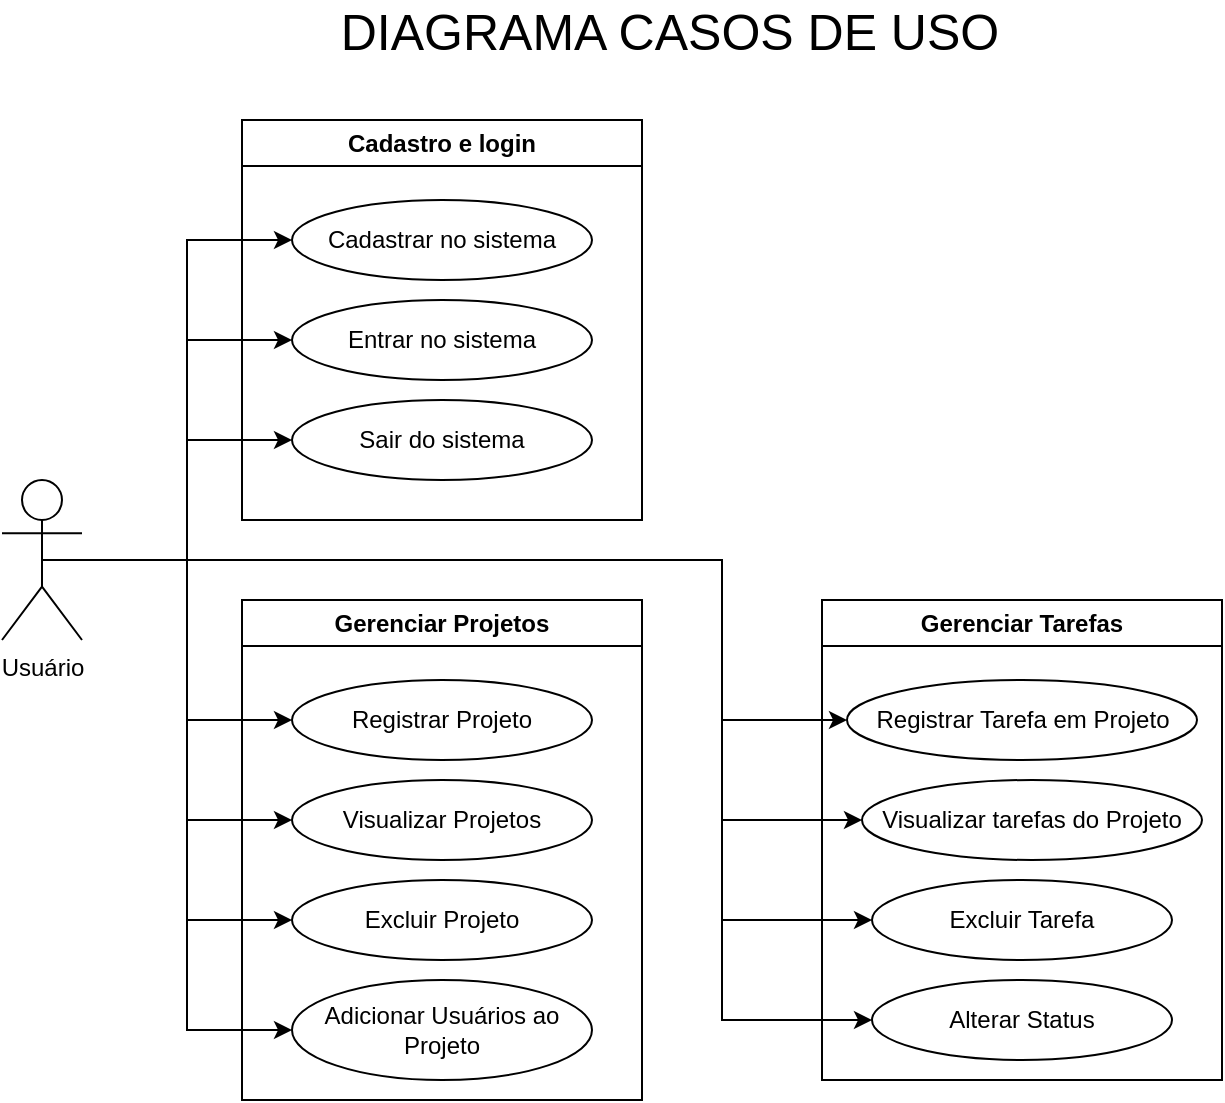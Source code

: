 <mxfile version="24.8.2">
  <diagram name="Página-1" id="1DtFIOmaREH_Nfe0pIDU">
    <mxGraphModel dx="880" dy="460" grid="1" gridSize="10" guides="1" tooltips="1" connect="1" arrows="1" fold="1" page="1" pageScale="1" pageWidth="827" pageHeight="1169" math="0" shadow="0">
      <root>
        <mxCell id="0" />
        <mxCell id="1" parent="0" />
        <mxCell id="pBs0rE_wFGlc-nFLfr7V-2" value="&lt;font style=&quot;font-size: 25px;&quot;&gt;DIAGRAMA CASOS DE USO&lt;/font&gt;" style="text;html=1;align=center;verticalAlign=middle;whiteSpace=wrap;rounded=0;" parent="1" vertex="1">
          <mxGeometry x="229" y="40" width="370" height="30" as="geometry" />
        </mxCell>
        <mxCell id="pBs0rE_wFGlc-nFLfr7V-20" style="edgeStyle=orthogonalEdgeStyle;rounded=0;orthogonalLoop=1;jettySize=auto;html=1;exitX=0.5;exitY=0.5;exitDx=0;exitDy=0;exitPerimeter=0;entryX=0;entryY=0.5;entryDx=0;entryDy=0;" parent="1" source="pBs0rE_wFGlc-nFLfr7V-3" target="pBs0rE_wFGlc-nFLfr7V-5" edge="1">
          <mxGeometry relative="1" as="geometry" />
        </mxCell>
        <mxCell id="pBs0rE_wFGlc-nFLfr7V-21" style="edgeStyle=orthogonalEdgeStyle;rounded=0;orthogonalLoop=1;jettySize=auto;html=1;exitX=0.5;exitY=0.5;exitDx=0;exitDy=0;exitPerimeter=0;entryX=0;entryY=0.5;entryDx=0;entryDy=0;" parent="1" source="pBs0rE_wFGlc-nFLfr7V-3" target="pBs0rE_wFGlc-nFLfr7V-6" edge="1">
          <mxGeometry relative="1" as="geometry" />
        </mxCell>
        <mxCell id="pBs0rE_wFGlc-nFLfr7V-22" style="edgeStyle=orthogonalEdgeStyle;rounded=0;orthogonalLoop=1;jettySize=auto;html=1;exitX=0.5;exitY=0.5;exitDx=0;exitDy=0;exitPerimeter=0;" parent="1" source="pBs0rE_wFGlc-nFLfr7V-3" target="pBs0rE_wFGlc-nFLfr7V-7" edge="1">
          <mxGeometry relative="1" as="geometry" />
        </mxCell>
        <mxCell id="pBs0rE_wFGlc-nFLfr7V-23" style="edgeStyle=orthogonalEdgeStyle;rounded=0;orthogonalLoop=1;jettySize=auto;html=1;exitX=0.5;exitY=0.5;exitDx=0;exitDy=0;exitPerimeter=0;entryX=0;entryY=0.5;entryDx=0;entryDy=0;" parent="1" source="pBs0rE_wFGlc-nFLfr7V-3" target="pBs0rE_wFGlc-nFLfr7V-13" edge="1">
          <mxGeometry relative="1" as="geometry" />
        </mxCell>
        <mxCell id="pBs0rE_wFGlc-nFLfr7V-24" style="edgeStyle=orthogonalEdgeStyle;rounded=0;orthogonalLoop=1;jettySize=auto;html=1;exitX=0.5;exitY=0.5;exitDx=0;exitDy=0;exitPerimeter=0;entryX=0;entryY=0.5;entryDx=0;entryDy=0;" parent="1" source="pBs0rE_wFGlc-nFLfr7V-3" target="pBs0rE_wFGlc-nFLfr7V-14" edge="1">
          <mxGeometry relative="1" as="geometry" />
        </mxCell>
        <mxCell id="pBs0rE_wFGlc-nFLfr7V-25" style="edgeStyle=orthogonalEdgeStyle;rounded=0;orthogonalLoop=1;jettySize=auto;html=1;exitX=0.5;exitY=0.5;exitDx=0;exitDy=0;exitPerimeter=0;entryX=0;entryY=0.5;entryDx=0;entryDy=0;" parent="1" source="pBs0rE_wFGlc-nFLfr7V-3" target="pBs0rE_wFGlc-nFLfr7V-15" edge="1">
          <mxGeometry relative="1" as="geometry" />
        </mxCell>
        <mxCell id="pBs0rE_wFGlc-nFLfr7V-26" style="edgeStyle=orthogonalEdgeStyle;rounded=0;orthogonalLoop=1;jettySize=auto;html=1;exitX=0.5;exitY=0.5;exitDx=0;exitDy=0;exitPerimeter=0;entryX=0;entryY=0.5;entryDx=0;entryDy=0;" parent="1" source="pBs0rE_wFGlc-nFLfr7V-3" target="pBs0rE_wFGlc-nFLfr7V-17" edge="1">
          <mxGeometry relative="1" as="geometry">
            <Array as="points">
              <mxPoint x="440" y="320" />
              <mxPoint x="440" y="400" />
            </Array>
          </mxGeometry>
        </mxCell>
        <mxCell id="pBs0rE_wFGlc-nFLfr7V-27" style="edgeStyle=orthogonalEdgeStyle;rounded=0;orthogonalLoop=1;jettySize=auto;html=1;exitX=0.5;exitY=0.5;exitDx=0;exitDy=0;exitPerimeter=0;entryX=0;entryY=0.5;entryDx=0;entryDy=0;" parent="1" source="pBs0rE_wFGlc-nFLfr7V-3" target="pBs0rE_wFGlc-nFLfr7V-18" edge="1">
          <mxGeometry relative="1" as="geometry">
            <Array as="points">
              <mxPoint x="440" y="320" />
              <mxPoint x="440" y="450" />
            </Array>
          </mxGeometry>
        </mxCell>
        <mxCell id="pBs0rE_wFGlc-nFLfr7V-28" style="edgeStyle=orthogonalEdgeStyle;rounded=0;orthogonalLoop=1;jettySize=auto;html=1;exitX=0.5;exitY=0.5;exitDx=0;exitDy=0;exitPerimeter=0;entryX=0;entryY=0.5;entryDx=0;entryDy=0;" parent="1" source="pBs0rE_wFGlc-nFLfr7V-3" target="pBs0rE_wFGlc-nFLfr7V-19" edge="1">
          <mxGeometry relative="1" as="geometry">
            <Array as="points">
              <mxPoint x="440" y="320" />
              <mxPoint x="440" y="500" />
            </Array>
          </mxGeometry>
        </mxCell>
        <mxCell id="pBs0rE_wFGlc-nFLfr7V-30" style="edgeStyle=orthogonalEdgeStyle;rounded=0;orthogonalLoop=1;jettySize=auto;html=1;exitX=0.5;exitY=0.5;exitDx=0;exitDy=0;exitPerimeter=0;entryX=0;entryY=0.5;entryDx=0;entryDy=0;" parent="1" source="pBs0rE_wFGlc-nFLfr7V-3" target="pBs0rE_wFGlc-nFLfr7V-29" edge="1">
          <mxGeometry relative="1" as="geometry" />
        </mxCell>
        <mxCell id="PpYnh7nqeetkDU3eM1rG-2" style="edgeStyle=orthogonalEdgeStyle;rounded=0;orthogonalLoop=1;jettySize=auto;html=1;exitX=0.5;exitY=0.5;exitDx=0;exitDy=0;exitPerimeter=0;entryX=0;entryY=0.5;entryDx=0;entryDy=0;" edge="1" parent="1" source="pBs0rE_wFGlc-nFLfr7V-3" target="PpYnh7nqeetkDU3eM1rG-1">
          <mxGeometry relative="1" as="geometry">
            <Array as="points">
              <mxPoint x="440" y="320" />
              <mxPoint x="440" y="550" />
            </Array>
          </mxGeometry>
        </mxCell>
        <mxCell id="pBs0rE_wFGlc-nFLfr7V-3" value="Usuário" style="shape=umlActor;verticalLabelPosition=bottom;verticalAlign=top;html=1;outlineConnect=0;" parent="1" vertex="1">
          <mxGeometry x="80" y="280" width="40" height="80" as="geometry" />
        </mxCell>
        <mxCell id="pBs0rE_wFGlc-nFLfr7V-4" value="Cadastro e login" style="swimlane;whiteSpace=wrap;html=1;" parent="1" vertex="1">
          <mxGeometry x="200" y="100" width="200" height="200" as="geometry" />
        </mxCell>
        <mxCell id="pBs0rE_wFGlc-nFLfr7V-5" value="Cadastrar no sistema" style="ellipse;whiteSpace=wrap;html=1;" parent="pBs0rE_wFGlc-nFLfr7V-4" vertex="1">
          <mxGeometry x="25" y="40" width="150" height="40" as="geometry" />
        </mxCell>
        <mxCell id="pBs0rE_wFGlc-nFLfr7V-6" value="Entrar no sistema" style="ellipse;whiteSpace=wrap;html=1;" parent="pBs0rE_wFGlc-nFLfr7V-4" vertex="1">
          <mxGeometry x="25" y="90" width="150" height="40" as="geometry" />
        </mxCell>
        <mxCell id="pBs0rE_wFGlc-nFLfr7V-7" value="Sair do sistema" style="ellipse;whiteSpace=wrap;html=1;" parent="pBs0rE_wFGlc-nFLfr7V-4" vertex="1">
          <mxGeometry x="25" y="140" width="150" height="40" as="geometry" />
        </mxCell>
        <mxCell id="pBs0rE_wFGlc-nFLfr7V-12" value="Gerenciar Projetos" style="swimlane;whiteSpace=wrap;html=1;" parent="1" vertex="1">
          <mxGeometry x="200" y="340" width="200" height="250" as="geometry" />
        </mxCell>
        <mxCell id="pBs0rE_wFGlc-nFLfr7V-13" value="Registrar Projeto" style="ellipse;whiteSpace=wrap;html=1;" parent="pBs0rE_wFGlc-nFLfr7V-12" vertex="1">
          <mxGeometry x="25" y="40" width="150" height="40" as="geometry" />
        </mxCell>
        <mxCell id="pBs0rE_wFGlc-nFLfr7V-14" value="Visualizar Projetos" style="ellipse;whiteSpace=wrap;html=1;" parent="pBs0rE_wFGlc-nFLfr7V-12" vertex="1">
          <mxGeometry x="25" y="90" width="150" height="40" as="geometry" />
        </mxCell>
        <mxCell id="pBs0rE_wFGlc-nFLfr7V-15" value="Excluir Projeto" style="ellipse;whiteSpace=wrap;html=1;" parent="pBs0rE_wFGlc-nFLfr7V-12" vertex="1">
          <mxGeometry x="25" y="140" width="150" height="40" as="geometry" />
        </mxCell>
        <mxCell id="pBs0rE_wFGlc-nFLfr7V-29" value="Adicionar Usuários ao Projeto" style="ellipse;whiteSpace=wrap;html=1;" parent="pBs0rE_wFGlc-nFLfr7V-12" vertex="1">
          <mxGeometry x="25" y="190" width="150" height="50" as="geometry" />
        </mxCell>
        <mxCell id="pBs0rE_wFGlc-nFLfr7V-16" value="Gerenciar Tarefas" style="swimlane;whiteSpace=wrap;html=1;" parent="1" vertex="1">
          <mxGeometry x="490" y="340" width="200" height="240" as="geometry" />
        </mxCell>
        <mxCell id="pBs0rE_wFGlc-nFLfr7V-17" value="Registrar Tarefa em Projeto" style="ellipse;whiteSpace=wrap;html=1;" parent="pBs0rE_wFGlc-nFLfr7V-16" vertex="1">
          <mxGeometry x="12.5" y="40" width="175" height="40" as="geometry" />
        </mxCell>
        <mxCell id="pBs0rE_wFGlc-nFLfr7V-18" value="Visualizar tarefas do Projeto" style="ellipse;whiteSpace=wrap;html=1;" parent="pBs0rE_wFGlc-nFLfr7V-16" vertex="1">
          <mxGeometry x="20" y="90" width="170" height="40" as="geometry" />
        </mxCell>
        <mxCell id="pBs0rE_wFGlc-nFLfr7V-19" value="Excluir Tarefa" style="ellipse;whiteSpace=wrap;html=1;" parent="pBs0rE_wFGlc-nFLfr7V-16" vertex="1">
          <mxGeometry x="25" y="140" width="150" height="40" as="geometry" />
        </mxCell>
        <mxCell id="PpYnh7nqeetkDU3eM1rG-1" value="Alterar Status" style="ellipse;whiteSpace=wrap;html=1;" vertex="1" parent="pBs0rE_wFGlc-nFLfr7V-16">
          <mxGeometry x="25" y="190" width="150" height="40" as="geometry" />
        </mxCell>
      </root>
    </mxGraphModel>
  </diagram>
</mxfile>
